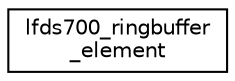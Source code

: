 digraph "Graphical Class Hierarchy"
{
 // LATEX_PDF_SIZE
  edge [fontname="Helvetica",fontsize="10",labelfontname="Helvetica",labelfontsize="10"];
  node [fontname="Helvetica",fontsize="10",shape=record];
  rankdir="LR";
  Node0 [label="lfds700_ringbuffer\l_element",height=0.2,width=0.4,color="black", fillcolor="white", style="filled",URL="$structlfds700__ringbuffer__element.html",tooltip=" "];
}
